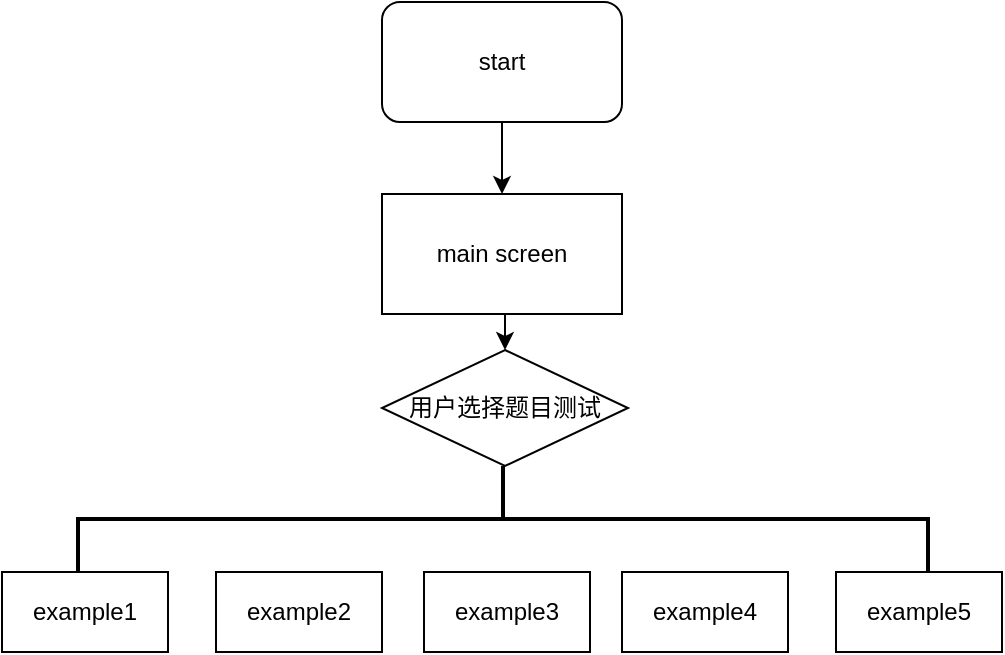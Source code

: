 <mxfile version="16.0.3" type="github">
  <diagram name="Page-1" id="74e2e168-ea6b-b213-b513-2b3c1d86103e">
    <mxGraphModel dx="1411" dy="686" grid="0" gridSize="10" guides="1" tooltips="1" connect="1" arrows="1" fold="1" page="1" pageScale="1" pageWidth="1100" pageHeight="850" background="none" math="0" shadow="0">
      <root>
        <mxCell id="0" />
        <mxCell id="1" parent="0" />
        <mxCell id="UJpSf2f_OjT0jbmLjyZQ-4" style="edgeStyle=orthogonalEdgeStyle;rounded=0;orthogonalLoop=1;jettySize=auto;html=1;exitX=0.5;exitY=1;exitDx=0;exitDy=0;entryX=0.5;entryY=0;entryDx=0;entryDy=0;" edge="1" parent="1" source="UJpSf2f_OjT0jbmLjyZQ-1" target="UJpSf2f_OjT0jbmLjyZQ-3">
          <mxGeometry relative="1" as="geometry" />
        </mxCell>
        <mxCell id="UJpSf2f_OjT0jbmLjyZQ-1" value="start&lt;br&gt;" style="rounded=1;whiteSpace=wrap;html=1;" vertex="1" parent="1">
          <mxGeometry x="438" y="30" width="120" height="60" as="geometry" />
        </mxCell>
        <mxCell id="UJpSf2f_OjT0jbmLjyZQ-15" style="edgeStyle=orthogonalEdgeStyle;rounded=0;orthogonalLoop=1;jettySize=auto;html=1;exitX=0.5;exitY=1;exitDx=0;exitDy=0;entryX=0.5;entryY=0;entryDx=0;entryDy=0;" edge="1" parent="1" source="UJpSf2f_OjT0jbmLjyZQ-3" target="UJpSf2f_OjT0jbmLjyZQ-14">
          <mxGeometry relative="1" as="geometry" />
        </mxCell>
        <mxCell id="UJpSf2f_OjT0jbmLjyZQ-3" value="main screen" style="whiteSpace=wrap;html=1;" vertex="1" parent="1">
          <mxGeometry x="438" y="126" width="120" height="60" as="geometry" />
        </mxCell>
        <mxCell id="UJpSf2f_OjT0jbmLjyZQ-5" value="example1" style="whiteSpace=wrap;html=1;" vertex="1" parent="1">
          <mxGeometry x="248" y="315" width="83" height="40" as="geometry" />
        </mxCell>
        <mxCell id="UJpSf2f_OjT0jbmLjyZQ-10" value="&lt;span&gt;example5&lt;/span&gt;" style="whiteSpace=wrap;html=1;" vertex="1" parent="1">
          <mxGeometry x="665" y="315" width="83" height="40" as="geometry" />
        </mxCell>
        <mxCell id="UJpSf2f_OjT0jbmLjyZQ-11" value="&lt;span&gt;example2&lt;/span&gt;" style="whiteSpace=wrap;html=1;" vertex="1" parent="1">
          <mxGeometry x="355" y="315" width="83" height="40" as="geometry" />
        </mxCell>
        <mxCell id="UJpSf2f_OjT0jbmLjyZQ-12" value="&lt;span&gt;example4&lt;/span&gt;" style="whiteSpace=wrap;html=1;" vertex="1" parent="1">
          <mxGeometry x="558" y="315" width="83" height="40" as="geometry" />
        </mxCell>
        <mxCell id="UJpSf2f_OjT0jbmLjyZQ-13" value="&lt;span&gt;example3&lt;/span&gt;" style="whiteSpace=wrap;html=1;" vertex="1" parent="1">
          <mxGeometry x="459" y="315" width="83" height="40" as="geometry" />
        </mxCell>
        <mxCell id="UJpSf2f_OjT0jbmLjyZQ-14" value="用户选择题目测试" style="rhombus;whiteSpace=wrap;html=1;" vertex="1" parent="1">
          <mxGeometry x="438" y="204" width="123" height="58" as="geometry" />
        </mxCell>
        <mxCell id="UJpSf2f_OjT0jbmLjyZQ-19" value="" style="strokeWidth=2;html=1;shape=mxgraph.flowchart.annotation_2;align=left;labelPosition=right;pointerEvents=1;direction=south;" vertex="1" parent="1">
          <mxGeometry x="286" y="262" width="425" height="53" as="geometry" />
        </mxCell>
      </root>
    </mxGraphModel>
  </diagram>
</mxfile>
